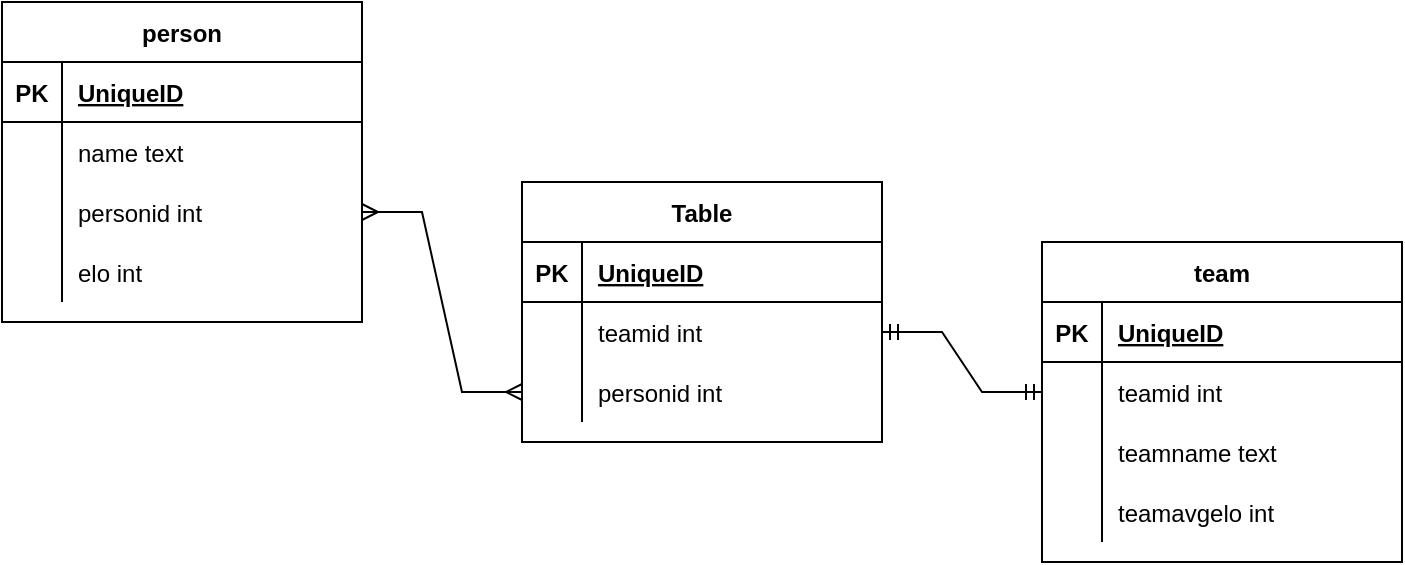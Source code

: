 <mxfile version="18.0.4" type="github">
  <diagram id="fP8MAcNOGONu-IQ4Kylm" name="Page-1">
    <mxGraphModel dx="2062" dy="1122" grid="1" gridSize="10" guides="1" tooltips="1" connect="1" arrows="1" fold="1" page="1" pageScale="1" pageWidth="827" pageHeight="1169" math="0" shadow="0">
      <root>
        <mxCell id="0" />
        <mxCell id="1" parent="0" />
        <mxCell id="9R9jCUJYjkAzKK1JsY7E-1" value="person" style="shape=table;startSize=30;container=1;collapsible=1;childLayout=tableLayout;fixedRows=1;rowLines=0;fontStyle=1;align=center;resizeLast=1;" vertex="1" parent="1">
          <mxGeometry x="70" y="420" width="180" height="160" as="geometry" />
        </mxCell>
        <mxCell id="9R9jCUJYjkAzKK1JsY7E-2" value="" style="shape=tableRow;horizontal=0;startSize=0;swimlaneHead=0;swimlaneBody=0;fillColor=none;collapsible=0;dropTarget=0;points=[[0,0.5],[1,0.5]];portConstraint=eastwest;top=0;left=0;right=0;bottom=1;" vertex="1" parent="9R9jCUJYjkAzKK1JsY7E-1">
          <mxGeometry y="30" width="180" height="30" as="geometry" />
        </mxCell>
        <mxCell id="9R9jCUJYjkAzKK1JsY7E-3" value="PK" style="shape=partialRectangle;connectable=0;fillColor=none;top=0;left=0;bottom=0;right=0;fontStyle=1;overflow=hidden;" vertex="1" parent="9R9jCUJYjkAzKK1JsY7E-2">
          <mxGeometry width="30" height="30" as="geometry">
            <mxRectangle width="30" height="30" as="alternateBounds" />
          </mxGeometry>
        </mxCell>
        <mxCell id="9R9jCUJYjkAzKK1JsY7E-4" value="UniqueID" style="shape=partialRectangle;connectable=0;fillColor=none;top=0;left=0;bottom=0;right=0;align=left;spacingLeft=6;fontStyle=5;overflow=hidden;" vertex="1" parent="9R9jCUJYjkAzKK1JsY7E-2">
          <mxGeometry x="30" width="150" height="30" as="geometry">
            <mxRectangle width="150" height="30" as="alternateBounds" />
          </mxGeometry>
        </mxCell>
        <mxCell id="9R9jCUJYjkAzKK1JsY7E-5" value="" style="shape=tableRow;horizontal=0;startSize=0;swimlaneHead=0;swimlaneBody=0;fillColor=none;collapsible=0;dropTarget=0;points=[[0,0.5],[1,0.5]];portConstraint=eastwest;top=0;left=0;right=0;bottom=0;" vertex="1" parent="9R9jCUJYjkAzKK1JsY7E-1">
          <mxGeometry y="60" width="180" height="30" as="geometry" />
        </mxCell>
        <mxCell id="9R9jCUJYjkAzKK1JsY7E-6" value="" style="shape=partialRectangle;connectable=0;fillColor=none;top=0;left=0;bottom=0;right=0;editable=1;overflow=hidden;" vertex="1" parent="9R9jCUJYjkAzKK1JsY7E-5">
          <mxGeometry width="30" height="30" as="geometry">
            <mxRectangle width="30" height="30" as="alternateBounds" />
          </mxGeometry>
        </mxCell>
        <mxCell id="9R9jCUJYjkAzKK1JsY7E-7" value="name text" style="shape=partialRectangle;connectable=0;fillColor=none;top=0;left=0;bottom=0;right=0;align=left;spacingLeft=6;overflow=hidden;" vertex="1" parent="9R9jCUJYjkAzKK1JsY7E-5">
          <mxGeometry x="30" width="150" height="30" as="geometry">
            <mxRectangle width="150" height="30" as="alternateBounds" />
          </mxGeometry>
        </mxCell>
        <mxCell id="9R9jCUJYjkAzKK1JsY7E-8" value="" style="shape=tableRow;horizontal=0;startSize=0;swimlaneHead=0;swimlaneBody=0;fillColor=none;collapsible=0;dropTarget=0;points=[[0,0.5],[1,0.5]];portConstraint=eastwest;top=0;left=0;right=0;bottom=0;" vertex="1" parent="9R9jCUJYjkAzKK1JsY7E-1">
          <mxGeometry y="90" width="180" height="30" as="geometry" />
        </mxCell>
        <mxCell id="9R9jCUJYjkAzKK1JsY7E-9" value="" style="shape=partialRectangle;connectable=0;fillColor=none;top=0;left=0;bottom=0;right=0;editable=1;overflow=hidden;" vertex="1" parent="9R9jCUJYjkAzKK1JsY7E-8">
          <mxGeometry width="30" height="30" as="geometry">
            <mxRectangle width="30" height="30" as="alternateBounds" />
          </mxGeometry>
        </mxCell>
        <mxCell id="9R9jCUJYjkAzKK1JsY7E-10" value="personid int" style="shape=partialRectangle;connectable=0;fillColor=none;top=0;left=0;bottom=0;right=0;align=left;spacingLeft=6;overflow=hidden;" vertex="1" parent="9R9jCUJYjkAzKK1JsY7E-8">
          <mxGeometry x="30" width="150" height="30" as="geometry">
            <mxRectangle width="150" height="30" as="alternateBounds" />
          </mxGeometry>
        </mxCell>
        <mxCell id="9R9jCUJYjkAzKK1JsY7E-11" value="" style="shape=tableRow;horizontal=0;startSize=0;swimlaneHead=0;swimlaneBody=0;fillColor=none;collapsible=0;dropTarget=0;points=[[0,0.5],[1,0.5]];portConstraint=eastwest;top=0;left=0;right=0;bottom=0;" vertex="1" parent="9R9jCUJYjkAzKK1JsY7E-1">
          <mxGeometry y="120" width="180" height="30" as="geometry" />
        </mxCell>
        <mxCell id="9R9jCUJYjkAzKK1JsY7E-12" value="" style="shape=partialRectangle;connectable=0;fillColor=none;top=0;left=0;bottom=0;right=0;editable=1;overflow=hidden;" vertex="1" parent="9R9jCUJYjkAzKK1JsY7E-11">
          <mxGeometry width="30" height="30" as="geometry">
            <mxRectangle width="30" height="30" as="alternateBounds" />
          </mxGeometry>
        </mxCell>
        <mxCell id="9R9jCUJYjkAzKK1JsY7E-13" value="elo int" style="shape=partialRectangle;connectable=0;fillColor=none;top=0;left=0;bottom=0;right=0;align=left;spacingLeft=6;overflow=hidden;" vertex="1" parent="9R9jCUJYjkAzKK1JsY7E-11">
          <mxGeometry x="30" width="150" height="30" as="geometry">
            <mxRectangle width="150" height="30" as="alternateBounds" />
          </mxGeometry>
        </mxCell>
        <mxCell id="9R9jCUJYjkAzKK1JsY7E-14" value="team" style="shape=table;startSize=30;container=1;collapsible=1;childLayout=tableLayout;fixedRows=1;rowLines=0;fontStyle=1;align=center;resizeLast=1;" vertex="1" parent="1">
          <mxGeometry x="590" y="540" width="180" height="160" as="geometry" />
        </mxCell>
        <mxCell id="9R9jCUJYjkAzKK1JsY7E-15" value="" style="shape=tableRow;horizontal=0;startSize=0;swimlaneHead=0;swimlaneBody=0;fillColor=none;collapsible=0;dropTarget=0;points=[[0,0.5],[1,0.5]];portConstraint=eastwest;top=0;left=0;right=0;bottom=1;" vertex="1" parent="9R9jCUJYjkAzKK1JsY7E-14">
          <mxGeometry y="30" width="180" height="30" as="geometry" />
        </mxCell>
        <mxCell id="9R9jCUJYjkAzKK1JsY7E-16" value="PK" style="shape=partialRectangle;connectable=0;fillColor=none;top=0;left=0;bottom=0;right=0;fontStyle=1;overflow=hidden;" vertex="1" parent="9R9jCUJYjkAzKK1JsY7E-15">
          <mxGeometry width="30" height="30" as="geometry">
            <mxRectangle width="30" height="30" as="alternateBounds" />
          </mxGeometry>
        </mxCell>
        <mxCell id="9R9jCUJYjkAzKK1JsY7E-17" value="UniqueID" style="shape=partialRectangle;connectable=0;fillColor=none;top=0;left=0;bottom=0;right=0;align=left;spacingLeft=6;fontStyle=5;overflow=hidden;" vertex="1" parent="9R9jCUJYjkAzKK1JsY7E-15">
          <mxGeometry x="30" width="150" height="30" as="geometry">
            <mxRectangle width="150" height="30" as="alternateBounds" />
          </mxGeometry>
        </mxCell>
        <mxCell id="9R9jCUJYjkAzKK1JsY7E-18" value="" style="shape=tableRow;horizontal=0;startSize=0;swimlaneHead=0;swimlaneBody=0;fillColor=none;collapsible=0;dropTarget=0;points=[[0,0.5],[1,0.5]];portConstraint=eastwest;top=0;left=0;right=0;bottom=0;" vertex="1" parent="9R9jCUJYjkAzKK1JsY7E-14">
          <mxGeometry y="60" width="180" height="30" as="geometry" />
        </mxCell>
        <mxCell id="9R9jCUJYjkAzKK1JsY7E-19" value="" style="shape=partialRectangle;connectable=0;fillColor=none;top=0;left=0;bottom=0;right=0;editable=1;overflow=hidden;" vertex="1" parent="9R9jCUJYjkAzKK1JsY7E-18">
          <mxGeometry width="30" height="30" as="geometry">
            <mxRectangle width="30" height="30" as="alternateBounds" />
          </mxGeometry>
        </mxCell>
        <mxCell id="9R9jCUJYjkAzKK1JsY7E-20" value="teamid int" style="shape=partialRectangle;connectable=0;fillColor=none;top=0;left=0;bottom=0;right=0;align=left;spacingLeft=6;overflow=hidden;" vertex="1" parent="9R9jCUJYjkAzKK1JsY7E-18">
          <mxGeometry x="30" width="150" height="30" as="geometry">
            <mxRectangle width="150" height="30" as="alternateBounds" />
          </mxGeometry>
        </mxCell>
        <mxCell id="9R9jCUJYjkAzKK1JsY7E-21" value="" style="shape=tableRow;horizontal=0;startSize=0;swimlaneHead=0;swimlaneBody=0;fillColor=none;collapsible=0;dropTarget=0;points=[[0,0.5],[1,0.5]];portConstraint=eastwest;top=0;left=0;right=0;bottom=0;" vertex="1" parent="9R9jCUJYjkAzKK1JsY7E-14">
          <mxGeometry y="90" width="180" height="30" as="geometry" />
        </mxCell>
        <mxCell id="9R9jCUJYjkAzKK1JsY7E-22" value="" style="shape=partialRectangle;connectable=0;fillColor=none;top=0;left=0;bottom=0;right=0;editable=1;overflow=hidden;" vertex="1" parent="9R9jCUJYjkAzKK1JsY7E-21">
          <mxGeometry width="30" height="30" as="geometry">
            <mxRectangle width="30" height="30" as="alternateBounds" />
          </mxGeometry>
        </mxCell>
        <mxCell id="9R9jCUJYjkAzKK1JsY7E-23" value="teamname text" style="shape=partialRectangle;connectable=0;fillColor=none;top=0;left=0;bottom=0;right=0;align=left;spacingLeft=6;overflow=hidden;" vertex="1" parent="9R9jCUJYjkAzKK1JsY7E-21">
          <mxGeometry x="30" width="150" height="30" as="geometry">
            <mxRectangle width="150" height="30" as="alternateBounds" />
          </mxGeometry>
        </mxCell>
        <mxCell id="9R9jCUJYjkAzKK1JsY7E-24" value="" style="shape=tableRow;horizontal=0;startSize=0;swimlaneHead=0;swimlaneBody=0;fillColor=none;collapsible=0;dropTarget=0;points=[[0,0.5],[1,0.5]];portConstraint=eastwest;top=0;left=0;right=0;bottom=0;" vertex="1" parent="9R9jCUJYjkAzKK1JsY7E-14">
          <mxGeometry y="120" width="180" height="30" as="geometry" />
        </mxCell>
        <mxCell id="9R9jCUJYjkAzKK1JsY7E-25" value="" style="shape=partialRectangle;connectable=0;fillColor=none;top=0;left=0;bottom=0;right=0;editable=1;overflow=hidden;" vertex="1" parent="9R9jCUJYjkAzKK1JsY7E-24">
          <mxGeometry width="30" height="30" as="geometry">
            <mxRectangle width="30" height="30" as="alternateBounds" />
          </mxGeometry>
        </mxCell>
        <mxCell id="9R9jCUJYjkAzKK1JsY7E-26" value="teamavgelo int" style="shape=partialRectangle;connectable=0;fillColor=none;top=0;left=0;bottom=0;right=0;align=left;spacingLeft=6;overflow=hidden;" vertex="1" parent="9R9jCUJYjkAzKK1JsY7E-24">
          <mxGeometry x="30" width="150" height="30" as="geometry">
            <mxRectangle width="150" height="30" as="alternateBounds" />
          </mxGeometry>
        </mxCell>
        <mxCell id="9R9jCUJYjkAzKK1JsY7E-28" value="Table" style="shape=table;startSize=30;container=1;collapsible=1;childLayout=tableLayout;fixedRows=1;rowLines=0;fontStyle=1;align=center;resizeLast=1;" vertex="1" parent="1">
          <mxGeometry x="330" y="510" width="180" height="130" as="geometry" />
        </mxCell>
        <mxCell id="9R9jCUJYjkAzKK1JsY7E-29" value="" style="shape=tableRow;horizontal=0;startSize=0;swimlaneHead=0;swimlaneBody=0;fillColor=none;collapsible=0;dropTarget=0;points=[[0,0.5],[1,0.5]];portConstraint=eastwest;top=0;left=0;right=0;bottom=1;" vertex="1" parent="9R9jCUJYjkAzKK1JsY7E-28">
          <mxGeometry y="30" width="180" height="30" as="geometry" />
        </mxCell>
        <mxCell id="9R9jCUJYjkAzKK1JsY7E-30" value="PK" style="shape=partialRectangle;connectable=0;fillColor=none;top=0;left=0;bottom=0;right=0;fontStyle=1;overflow=hidden;" vertex="1" parent="9R9jCUJYjkAzKK1JsY7E-29">
          <mxGeometry width="30" height="30" as="geometry">
            <mxRectangle width="30" height="30" as="alternateBounds" />
          </mxGeometry>
        </mxCell>
        <mxCell id="9R9jCUJYjkAzKK1JsY7E-31" value="UniqueID" style="shape=partialRectangle;connectable=0;fillColor=none;top=0;left=0;bottom=0;right=0;align=left;spacingLeft=6;fontStyle=5;overflow=hidden;" vertex="1" parent="9R9jCUJYjkAzKK1JsY7E-29">
          <mxGeometry x="30" width="150" height="30" as="geometry">
            <mxRectangle width="150" height="30" as="alternateBounds" />
          </mxGeometry>
        </mxCell>
        <mxCell id="9R9jCUJYjkAzKK1JsY7E-32" value="" style="shape=tableRow;horizontal=0;startSize=0;swimlaneHead=0;swimlaneBody=0;fillColor=none;collapsible=0;dropTarget=0;points=[[0,0.5],[1,0.5]];portConstraint=eastwest;top=0;left=0;right=0;bottom=0;" vertex="1" parent="9R9jCUJYjkAzKK1JsY7E-28">
          <mxGeometry y="60" width="180" height="30" as="geometry" />
        </mxCell>
        <mxCell id="9R9jCUJYjkAzKK1JsY7E-33" value="" style="shape=partialRectangle;connectable=0;fillColor=none;top=0;left=0;bottom=0;right=0;editable=1;overflow=hidden;" vertex="1" parent="9R9jCUJYjkAzKK1JsY7E-32">
          <mxGeometry width="30" height="30" as="geometry">
            <mxRectangle width="30" height="30" as="alternateBounds" />
          </mxGeometry>
        </mxCell>
        <mxCell id="9R9jCUJYjkAzKK1JsY7E-34" value="teamid int" style="shape=partialRectangle;connectable=0;fillColor=none;top=0;left=0;bottom=0;right=0;align=left;spacingLeft=6;overflow=hidden;" vertex="1" parent="9R9jCUJYjkAzKK1JsY7E-32">
          <mxGeometry x="30" width="150" height="30" as="geometry">
            <mxRectangle width="150" height="30" as="alternateBounds" />
          </mxGeometry>
        </mxCell>
        <mxCell id="9R9jCUJYjkAzKK1JsY7E-35" value="" style="shape=tableRow;horizontal=0;startSize=0;swimlaneHead=0;swimlaneBody=0;fillColor=none;collapsible=0;dropTarget=0;points=[[0,0.5],[1,0.5]];portConstraint=eastwest;top=0;left=0;right=0;bottom=0;" vertex="1" parent="9R9jCUJYjkAzKK1JsY7E-28">
          <mxGeometry y="90" width="180" height="30" as="geometry" />
        </mxCell>
        <mxCell id="9R9jCUJYjkAzKK1JsY7E-36" value="" style="shape=partialRectangle;connectable=0;fillColor=none;top=0;left=0;bottom=0;right=0;editable=1;overflow=hidden;" vertex="1" parent="9R9jCUJYjkAzKK1JsY7E-35">
          <mxGeometry width="30" height="30" as="geometry">
            <mxRectangle width="30" height="30" as="alternateBounds" />
          </mxGeometry>
        </mxCell>
        <mxCell id="9R9jCUJYjkAzKK1JsY7E-37" value="personid int" style="shape=partialRectangle;connectable=0;fillColor=none;top=0;left=0;bottom=0;right=0;align=left;spacingLeft=6;overflow=hidden;" vertex="1" parent="9R9jCUJYjkAzKK1JsY7E-35">
          <mxGeometry x="30" width="150" height="30" as="geometry">
            <mxRectangle width="150" height="30" as="alternateBounds" />
          </mxGeometry>
        </mxCell>
        <mxCell id="9R9jCUJYjkAzKK1JsY7E-44" value="" style="edgeStyle=entityRelationEdgeStyle;fontSize=12;html=1;endArrow=ERmany;startArrow=ERmany;rounded=0;entryX=1;entryY=0.5;entryDx=0;entryDy=0;exitX=0;exitY=0.5;exitDx=0;exitDy=0;" edge="1" parent="1" source="9R9jCUJYjkAzKK1JsY7E-35" target="9R9jCUJYjkAzKK1JsY7E-8">
          <mxGeometry width="100" height="100" relative="1" as="geometry">
            <mxPoint x="230" y="670" as="sourcePoint" />
            <mxPoint x="330" y="570" as="targetPoint" />
          </mxGeometry>
        </mxCell>
        <mxCell id="9R9jCUJYjkAzKK1JsY7E-46" value="" style="edgeStyle=entityRelationEdgeStyle;fontSize=12;html=1;endArrow=ERmandOne;startArrow=ERmandOne;rounded=0;entryX=1;entryY=0.5;entryDx=0;entryDy=0;exitX=0;exitY=0.5;exitDx=0;exitDy=0;" edge="1" parent="1" source="9R9jCUJYjkAzKK1JsY7E-18" target="9R9jCUJYjkAzKK1JsY7E-32">
          <mxGeometry width="100" height="100" relative="1" as="geometry">
            <mxPoint x="360" y="620" as="sourcePoint" />
            <mxPoint x="460" y="520" as="targetPoint" />
          </mxGeometry>
        </mxCell>
      </root>
    </mxGraphModel>
  </diagram>
</mxfile>
